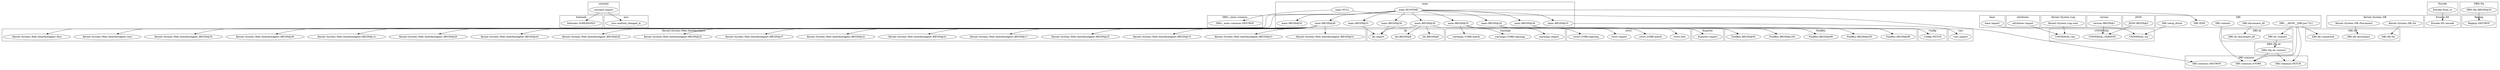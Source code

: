 digraph {
graph [overlap=false]
subgraph cluster_Internals {
	label="Internals";
	"Internals::SvREADONLY";
}
subgraph cluster_Config {
	label="Config";
	"Config::FETCH";
}
subgraph cluster_Encode {
	label="Encode";
	"Encode::from_to";
}
subgraph cluster_DBI {
	label="DBI";
	"DBI::setup_driver";
	"DBI::disconnect_all";
	"DBI::__ANON__[DBI.pm:721]";
	"DBI::END";
	"DBI::connect";
}
subgraph cluster_base {
	label="base";
	"base::import";
}
subgraph cluster_Encode_XS {
	label="Encode::XS";
	"Encode::XS::encode";
}
subgraph cluster_warnings {
	label="warnings";
	"warnings::CORE:regcomp";
	"warnings::CORE:match";
	"warnings::import";
}
subgraph cluster_vars {
	label="vars";
	"vars::import";
}
subgraph cluster_strict {
	label="strict";
	"strict::import";
	"strict::CORE:regcomp";
	"strict::bits";
	"strict::CORE:match";
}
subgraph cluster_DBI_common {
	label="DBI::common";
	"DBI::common::DESTROY";
	"DBI::common::STORE";
	"DBI::common::FETCH";
}
subgraph cluster_attributes {
	label="attributes";
	"attributes::import";
}
subgraph cluster_Kernel_System_DB {
	label="Kernel::System::DB";
	"Kernel::System::DB::Do";
	"Kernel::System::DB::Disconnect";
}
subgraph cluster_Kernel_System_Log {
	label="Kernel::System::Log";
	"Kernel::System::Log::new";
}
subgraph cluster_Regexp {
	label="Regexp";
	"Regexp::DESTROY";
}
subgraph cluster_version {
	label="version";
	"version::BEGIN@1";
}
subgraph cluster_DBI_dr {
	label="DBI::dr";
	"DBI::dr::disconnect_all";
	"DBI::dr::connect";
}
subgraph cluster_constant {
	label="constant";
	"constant::import";
}
subgraph cluster_Exporter {
	label="Exporter";
	"Exporter::import";
}
subgraph cluster_DBD_Pg_dr {
	label="DBD::Pg::dr";
	"DBD::Pg::dr::connect";
}
subgraph cluster_mro {
	label="mro";
	"mro::method_changed_in";
}
subgraph cluster_DBD_Pg {
	label="DBD::Pg";
	"DBD::Pg::BEGIN@20";
}
subgraph cluster_Kernel_System_Web_InterfaceAgent {
	label="Kernel::System::Web::InterfaceAgent";
	"Kernel::System::Web::InterfaceAgent::Run";
	"Kernel::System::Web::InterfaceAgent::BEGIN@24";
	"Kernel::System::Web::InterfaceAgent::BEGIN@29";
	"Kernel::System::Web::InterfaceAgent::BEGIN@14";
	"Kernel::System::Web::InterfaceAgent::BEGIN@26";
	"Kernel::System::Web::InterfaceAgent::new";
	"Kernel::System::Web::InterfaceAgent::BEGIN@30";
	"Kernel::System::Web::InterfaceAgent::BEGIN@31";
	"Kernel::System::Web::InterfaceAgent::BEGIN@21";
	"Kernel::System::Web::InterfaceAgent::BEGIN@15";
	"Kernel::System::Web::InterfaceAgent::BEGIN@25";
	"Kernel::System::Web::InterfaceAgent::BEGIN@17";
	"Kernel::System::Web::InterfaceAgent::BEGIN@23";
	"Kernel::System::Web::InterfaceAgent::BEGIN@22";
	"Kernel::System::Web::InterfaceAgent::BEGIN@27";
	"Kernel::System::Web::InterfaceAgent::BEGIN@32";
	"Kernel::System::Web::InterfaceAgent::BEGIN@28";
}
subgraph cluster_main {
	label="main";
	"main::BEGIN@33";
	"main::BEGIN@30";
	"main::BEGIN@25";
	"main::BEGIN@24";
	"main::BEGIN@32";
	"main::BEGIN@40";
	"main::BEGIN@28";
	"main::NULL";
	"main::RUNTIME";
	"main::BEGIN@29";
	"main::BEGIN@31";
}
subgraph cluster_DBI_db {
	label="DBI::db";
	"DBI::db::connected";
	"DBI::db::do";
	"DBI::db::disconnect";
}
subgraph cluster_UNIVERSAL {
	label="UNIVERSAL";
	"UNIVERSAL::isa";
	"UNIVERSAL::VERSION";
	"UNIVERSAL::can";
}
subgraph cluster_FindBin {
	label="FindBin";
	"FindBin::BEGIN@95";
	"FindBin::BEGIN@98";
	"FindBin::BEGIN@205";
	"FindBin::BEGIN@99";
	"FindBin::BEGIN@100";
}
subgraph cluster_lib {
	label="lib";
	"lib::BEGIN@6";
	"lib::BEGIN@8";
	"lib::import";
}
subgraph cluster_DBD__mem_common {
	label="DBD::_mem::common";
	"DBD::_mem::common::DESTROY";
}
subgraph cluster_JSON {
	label="JSON";
	"JSON::BEGIN@2";
}
"main::BEGIN@28" -> "FindBin::BEGIN@100";
"main::BEGIN@40" -> "Kernel::System::Web::InterfaceAgent::BEGIN@26";
"DBI::__ANON__[DBI.pm:721]" -> "DBI::db::connected";
"constant::import" -> "mro::method_changed_in";
"main::BEGIN@24" -> "strict::CORE:match";
"main::BEGIN@40" -> "Kernel::System::Web::InterfaceAgent::BEGIN@25";
"main::NULL" -> "DBD::_mem::common::DESTROY";
"main::RUNTIME" -> "main::BEGIN@30";
"main::RUNTIME" -> "DBI::END";
"main::BEGIN@24" -> "strict::bits";
"main::RUNTIME" -> "main::BEGIN@24";
"main::BEGIN@28" -> "Exporter::import";
"DBI::dr::connect" -> "DBD::Pg::dr::connect";
"main::BEGIN@40" -> "Kernel::System::Web::InterfaceAgent::BEGIN@32";
"Kernel::System::Log::new" -> "UNIVERSAL::can";
"attributes::import" -> "UNIVERSAL::can";
"main::BEGIN@28" -> "FindBin::BEGIN@98";
"main::BEGIN@29" -> "lib::BEGIN@6";
"main::BEGIN@25" -> "warnings::CORE:match";
"main::BEGIN@40" -> "Kernel::System::Web::InterfaceAgent::BEGIN@14";
"DBI::disconnect_all" -> "DBI::dr::disconnect_all";
"DBI::setup_driver" -> "UNIVERSAL::isa";
"base::import" -> "UNIVERSAL::isa";
"main::BEGIN@24" -> "strict::CORE:regcomp";
"main::BEGIN@40" -> "Kernel::System::Web::InterfaceAgent::BEGIN@30";
"main::BEGIN@40" -> "Kernel::System::Web::InterfaceAgent::BEGIN@21";
"main::BEGIN@40" -> "Kernel::System::Web::InterfaceAgent::BEGIN@15";
"main::RUNTIME" -> "main::BEGIN@33";
"main::BEGIN@40" -> "Kernel::System::Web::InterfaceAgent::BEGIN@23";
"main::BEGIN@25" -> "warnings::import";
"constant::import" -> "Internals::SvREADONLY";
"DBD::Pg::BEGIN@20" -> "Regexp::DESTROY";
"main::BEGIN@28" -> "FindBin::BEGIN@99";
"main::BEGIN@40" -> "Kernel::System::Web::InterfaceAgent::BEGIN@22";
"main::BEGIN@40" -> "Kernel::System::Web::InterfaceAgent::BEGIN@27";
"Kernel::System::DB::Do" -> "DBI::db::do";
"main::RUNTIME" -> "main::BEGIN@29";
"main::BEGIN@40" -> "Kernel::System::Web::InterfaceAgent::BEGIN@29";
"main::RUNTIME" -> "main::BEGIN@32";
"main::RUNTIME" -> "main::BEGIN@40";
"main::BEGIN@40" -> "Kernel::System::Web::InterfaceAgent::BEGIN@31";
"main::BEGIN@33" -> "vars::import";
"DBD::Pg::dr::connect" -> "DBI::common::FETCH";
"DBI::__ANON__[DBI.pm:721]" -> "DBI::common::FETCH";
"main::RUNTIME" -> "main::BEGIN@28";
"main::BEGIN@40" -> "Kernel::System::Web::InterfaceAgent::BEGIN@28";
"main::BEGIN@30" -> "lib::import";
"main::BEGIN@31" -> "lib::import";
"main::BEGIN@29" -> "lib::import";
"main::BEGIN@28" -> "FindBin::BEGIN@95";
"main::RUNTIME" -> "Kernel::System::Web::InterfaceAgent::Run";
"main::BEGIN@40" -> "Kernel::System::Web::InterfaceAgent::BEGIN@24";
"main::RUNTIME" -> "main::BEGIN@25";
"DBI::__ANON__[DBI.pm:721]" -> "DBI::dr::connect";
"main::BEGIN@28" -> "FindBin::BEGIN@205";
"main::RUNTIME" -> "Kernel::System::Web::InterfaceAgent::new";
"main::NULL" -> "DBI::common::DESTROY";
"main::RUNTIME" -> "main::BEGIN@31";
"main::BEGIN@29" -> "Config::FETCH";
"main::BEGIN@40" -> "Kernel::System::Web::InterfaceAgent::BEGIN@17";
"Kernel::System::DB::Disconnect" -> "DBI::db::disconnect";
"main::BEGIN@25" -> "warnings::CORE:regcomp";
"main::BEGIN@29" -> "lib::BEGIN@8";
"version::BEGIN@1" -> "UNIVERSAL::VERSION";
"JSON::BEGIN@2" -> "UNIVERSAL::VERSION";
"main::BEGIN@24" -> "strict::import";
"DBD::Pg::dr::connect" -> "DBI::common::STORE";
"DBI::__ANON__[DBI.pm:721]" -> "DBI::common::STORE";
"DBI::connect" -> "DBI::common::STORE";
"Encode::from_to" -> "Encode::XS::encode";
}
